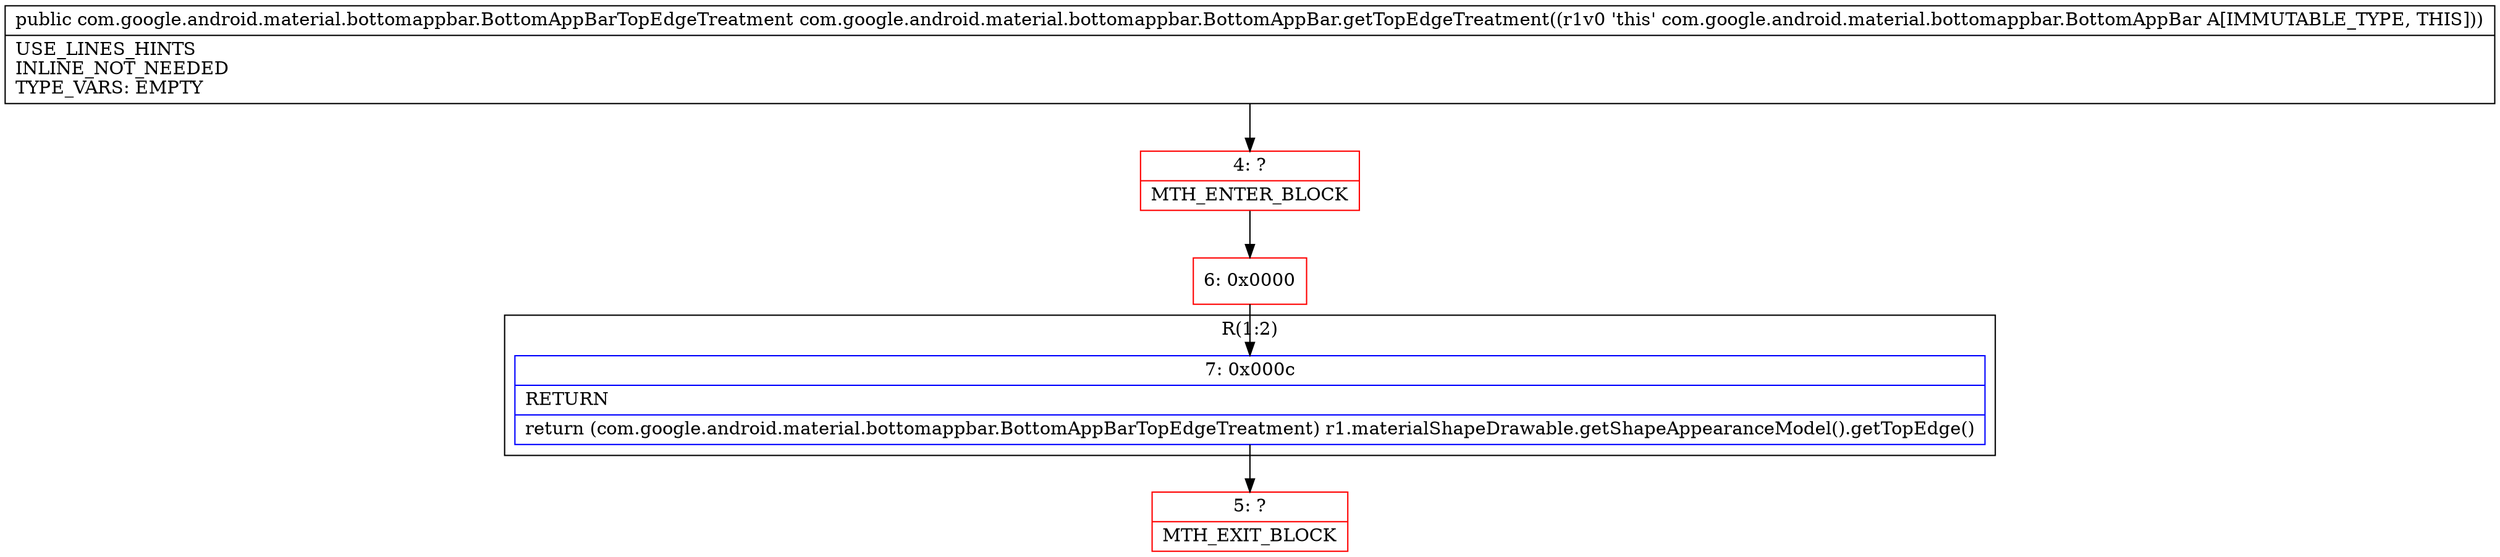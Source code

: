 digraph "CFG forcom.google.android.material.bottomappbar.BottomAppBar.getTopEdgeTreatment()Lcom\/google\/android\/material\/bottomappbar\/BottomAppBarTopEdgeTreatment;" {
subgraph cluster_Region_724645684 {
label = "R(1:2)";
node [shape=record,color=blue];
Node_7 [shape=record,label="{7\:\ 0x000c|RETURN\l|return (com.google.android.material.bottomappbar.BottomAppBarTopEdgeTreatment) r1.materialShapeDrawable.getShapeAppearanceModel().getTopEdge()\l}"];
}
Node_4 [shape=record,color=red,label="{4\:\ ?|MTH_ENTER_BLOCK\l}"];
Node_6 [shape=record,color=red,label="{6\:\ 0x0000}"];
Node_5 [shape=record,color=red,label="{5\:\ ?|MTH_EXIT_BLOCK\l}"];
MethodNode[shape=record,label="{public com.google.android.material.bottomappbar.BottomAppBarTopEdgeTreatment com.google.android.material.bottomappbar.BottomAppBar.getTopEdgeTreatment((r1v0 'this' com.google.android.material.bottomappbar.BottomAppBar A[IMMUTABLE_TYPE, THIS]))  | USE_LINES_HINTS\lINLINE_NOT_NEEDED\lTYPE_VARS: EMPTY\l}"];
MethodNode -> Node_4;Node_7 -> Node_5;
Node_4 -> Node_6;
Node_6 -> Node_7;
}

